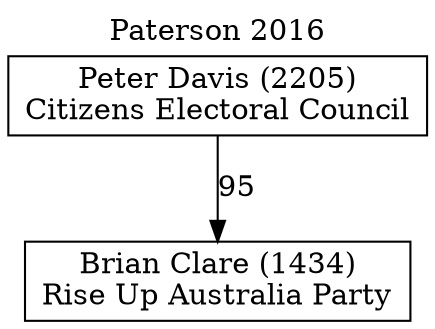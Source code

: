 // House preference flow
digraph "Brian Clare (1434)_Paterson_2016" {
	graph [label="Paterson 2016" labelloc=t mclimit=10]
	node [shape=box]
	"Brian Clare (1434)" [label="Brian Clare (1434)
Rise Up Australia Party"]
	"Peter Davis (2205)" [label="Peter Davis (2205)
Citizens Electoral Council"]
	"Peter Davis (2205)" -> "Brian Clare (1434)" [label=95]
}
